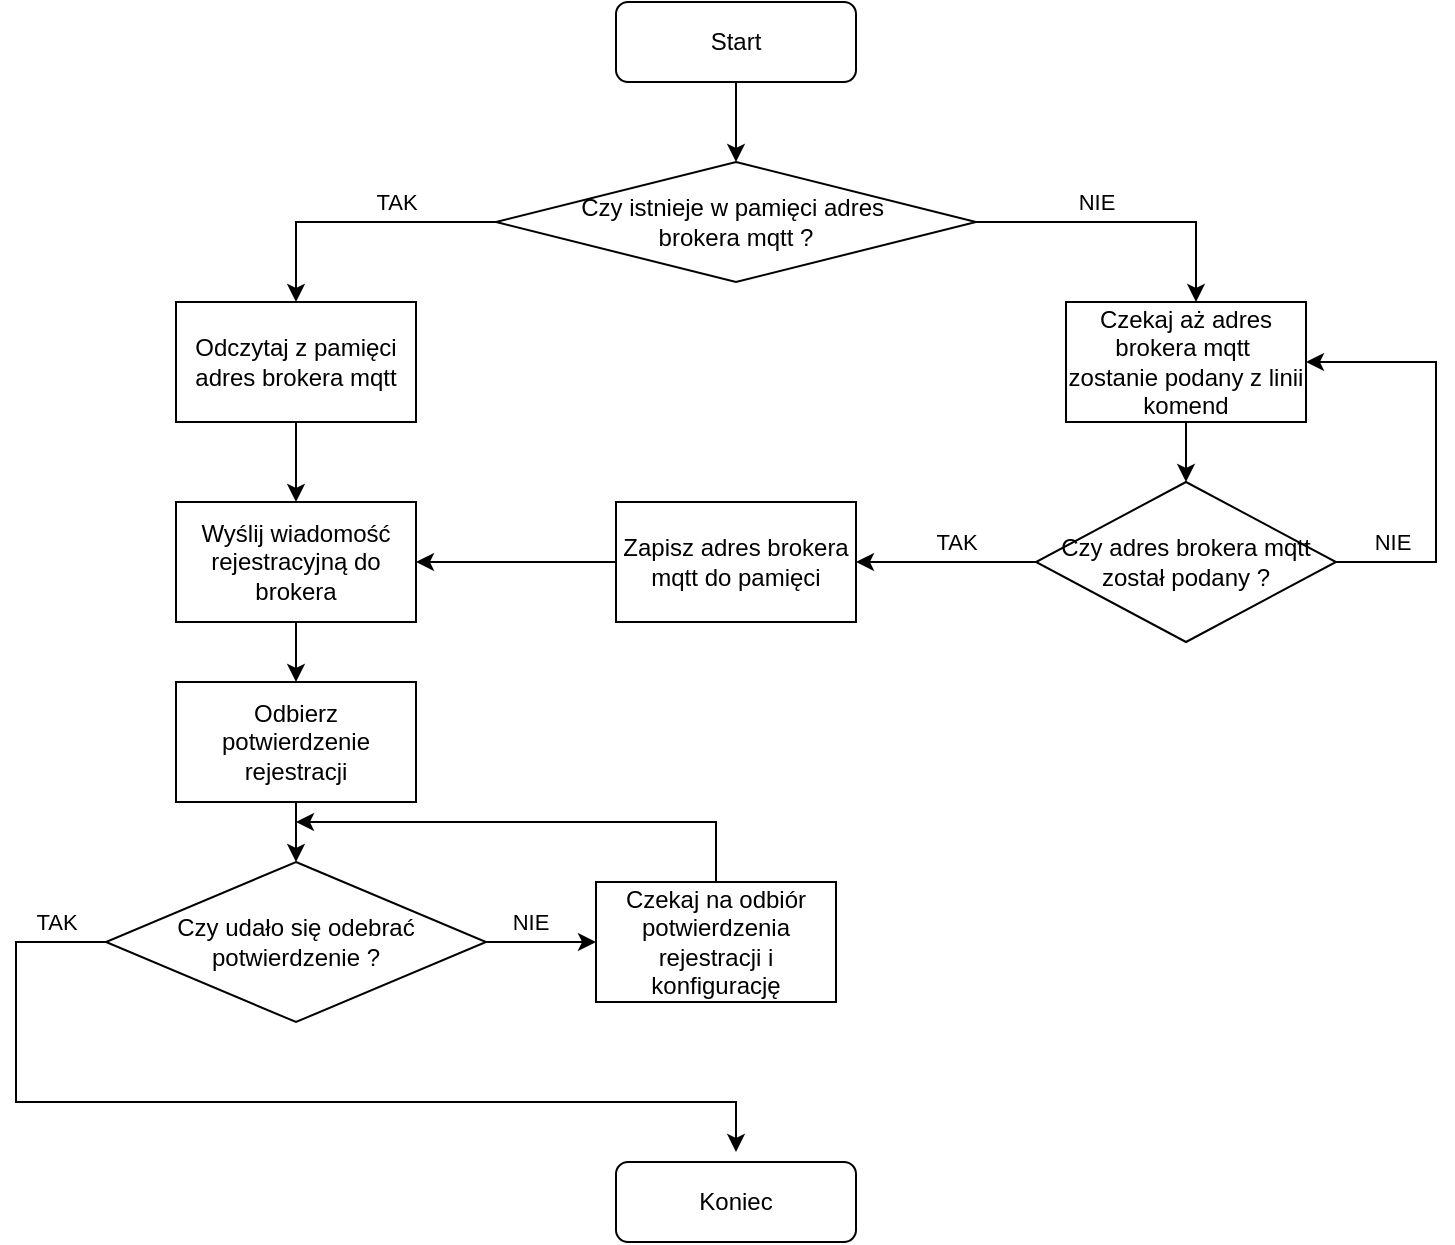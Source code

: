 <mxfile version="22.0.6" type="device">
  <diagram name="Strona-1" id="L2zGgZMxfNUCEwxoAOVo">
    <mxGraphModel dx="1434" dy="754" grid="1" gridSize="10" guides="1" tooltips="1" connect="1" arrows="1" fold="1" page="1" pageScale="1" pageWidth="827" pageHeight="1169" math="0" shadow="0">
      <root>
        <mxCell id="0" />
        <mxCell id="1" parent="0" />
        <mxCell id="C15Zb8pdTo_JvkE94Wgz-1" value="&lt;div&gt;Start&lt;/div&gt;" style="rounded=1;whiteSpace=wrap;html=1;" parent="1" vertex="1">
          <mxGeometry x="380" y="10" width="120" height="40" as="geometry" />
        </mxCell>
        <mxCell id="C15Zb8pdTo_JvkE94Wgz-2" value="&lt;div&gt;Czy istnieje w pamięci adres&amp;nbsp;&lt;/div&gt;&lt;div&gt;brokera mqtt ?&lt;/div&gt;" style="rhombus;whiteSpace=wrap;html=1;" parent="1" vertex="1">
          <mxGeometry x="320" y="90" width="240" height="60" as="geometry" />
        </mxCell>
        <mxCell id="C15Zb8pdTo_JvkE94Wgz-3" value="&lt;div&gt;Czekaj aż adres brokera mqtt&amp;nbsp;&lt;/div&gt;&lt;div&gt;zostanie podany z linii komend&lt;br&gt;&lt;/div&gt;" style="rounded=0;whiteSpace=wrap;html=1;" parent="1" vertex="1">
          <mxGeometry x="605" y="160" width="120" height="60" as="geometry" />
        </mxCell>
        <mxCell id="C15Zb8pdTo_JvkE94Wgz-4" value="Odczytaj z pamięci adres brokera mqtt" style="rounded=0;whiteSpace=wrap;html=1;" parent="1" vertex="1">
          <mxGeometry x="160" y="160" width="120" height="60" as="geometry" />
        </mxCell>
        <mxCell id="C15Zb8pdTo_JvkE94Wgz-5" value="Wyślij wiadomość rejestracyjną do brokera" style="rounded=0;whiteSpace=wrap;html=1;" parent="1" vertex="1">
          <mxGeometry x="160" y="260" width="120" height="60" as="geometry" />
        </mxCell>
        <mxCell id="C15Zb8pdTo_JvkE94Wgz-6" value="Czy udało się odebrać potwierdzenie ?" style="rhombus;whiteSpace=wrap;html=1;" parent="1" vertex="1">
          <mxGeometry x="125" y="440" width="190" height="80" as="geometry" />
        </mxCell>
        <mxCell id="C15Zb8pdTo_JvkE94Wgz-9" value="" style="endArrow=classic;html=1;rounded=0;entryX=0.5;entryY=0;entryDx=0;entryDy=0;exitX=0.5;exitY=1;exitDx=0;exitDy=0;" parent="1" source="C15Zb8pdTo_JvkE94Wgz-1" target="C15Zb8pdTo_JvkE94Wgz-2" edge="1">
          <mxGeometry width="50" height="50" relative="1" as="geometry">
            <mxPoint x="440" y="70" as="sourcePoint" />
            <mxPoint x="530" y="60" as="targetPoint" />
          </mxGeometry>
        </mxCell>
        <mxCell id="C15Zb8pdTo_JvkE94Wgz-10" value="" style="endArrow=classic;html=1;rounded=0;" parent="1" edge="1">
          <mxGeometry width="50" height="50" relative="1" as="geometry">
            <mxPoint x="560" y="120" as="sourcePoint" />
            <mxPoint x="670" y="160" as="targetPoint" />
            <Array as="points">
              <mxPoint x="670" y="120" />
            </Array>
          </mxGeometry>
        </mxCell>
        <mxCell id="FOjYMSDHVNy18JVigjo--1" value="&lt;div&gt;NIE&lt;/div&gt;" style="edgeLabel;html=1;align=center;verticalAlign=middle;resizable=0;points=[];" parent="C15Zb8pdTo_JvkE94Wgz-10" vertex="1" connectable="0">
          <mxGeometry x="-0.587" y="1" relative="1" as="geometry">
            <mxPoint x="29" y="-9" as="offset" />
          </mxGeometry>
        </mxCell>
        <mxCell id="FOjYMSDHVNy18JVigjo--2" value="Odbierz potwierdzenie rejestracji" style="rounded=0;whiteSpace=wrap;html=1;" parent="1" vertex="1">
          <mxGeometry x="160" y="350" width="120" height="60" as="geometry" />
        </mxCell>
        <mxCell id="FOjYMSDHVNy18JVigjo--3" value="Czy adres brokera mqtt został podany ?" style="rhombus;whiteSpace=wrap;html=1;" parent="1" vertex="1">
          <mxGeometry x="590" y="250" width="150" height="80" as="geometry" />
        </mxCell>
        <mxCell id="FOjYMSDHVNy18JVigjo--4" value="" style="endArrow=classic;html=1;rounded=0;entryX=1;entryY=0.5;entryDx=0;entryDy=0;" parent="1" target="C15Zb8pdTo_JvkE94Wgz-3" edge="1">
          <mxGeometry width="50" height="50" relative="1" as="geometry">
            <mxPoint x="740" y="290" as="sourcePoint" />
            <mxPoint x="790" y="240" as="targetPoint" />
            <Array as="points">
              <mxPoint x="790" y="290" />
              <mxPoint x="790" y="190" />
            </Array>
          </mxGeometry>
        </mxCell>
        <mxCell id="FOjYMSDHVNy18JVigjo--7" value="&lt;div&gt;NIE&lt;/div&gt;" style="edgeLabel;html=1;align=center;verticalAlign=middle;resizable=0;points=[];" parent="FOjYMSDHVNy18JVigjo--4" vertex="1" connectable="0">
          <mxGeometry x="-0.746" y="-1" relative="1" as="geometry">
            <mxPoint y="-11" as="offset" />
          </mxGeometry>
        </mxCell>
        <mxCell id="FOjYMSDHVNy18JVigjo--8" value="" style="endArrow=classic;html=1;rounded=0;exitX=0;exitY=0.5;exitDx=0;exitDy=0;entryX=0.5;entryY=0;entryDx=0;entryDy=0;" parent="1" source="C15Zb8pdTo_JvkE94Wgz-2" target="C15Zb8pdTo_JvkE94Wgz-4" edge="1">
          <mxGeometry width="50" height="50" relative="1" as="geometry">
            <mxPoint x="210" y="110" as="sourcePoint" />
            <mxPoint x="260" y="60" as="targetPoint" />
            <Array as="points">
              <mxPoint x="220" y="120" />
            </Array>
          </mxGeometry>
        </mxCell>
        <mxCell id="FOjYMSDHVNy18JVigjo--9" value="TAK" style="edgeLabel;html=1;align=center;verticalAlign=middle;resizable=0;points=[];" parent="FOjYMSDHVNy18JVigjo--8" vertex="1" connectable="0">
          <mxGeometry x="-0.286" y="-2" relative="1" as="geometry">
            <mxPoint y="-8" as="offset" />
          </mxGeometry>
        </mxCell>
        <mxCell id="FOjYMSDHVNy18JVigjo--10" value="" style="endArrow=classic;html=1;rounded=0;exitX=0.5;exitY=1;exitDx=0;exitDy=0;" parent="1" source="C15Zb8pdTo_JvkE94Wgz-4" target="C15Zb8pdTo_JvkE94Wgz-5" edge="1">
          <mxGeometry width="50" height="50" relative="1" as="geometry">
            <mxPoint x="390" y="390" as="sourcePoint" />
            <mxPoint x="440" y="340" as="targetPoint" />
          </mxGeometry>
        </mxCell>
        <mxCell id="FOjYMSDHVNy18JVigjo--11" value="" style="endArrow=classic;html=1;rounded=0;exitX=0.5;exitY=1;exitDx=0;exitDy=0;" parent="1" source="C15Zb8pdTo_JvkE94Wgz-5" target="FOjYMSDHVNy18JVigjo--2" edge="1">
          <mxGeometry width="50" height="50" relative="1" as="geometry">
            <mxPoint x="390" y="390" as="sourcePoint" />
            <mxPoint x="440" y="340" as="targetPoint" />
          </mxGeometry>
        </mxCell>
        <mxCell id="FOjYMSDHVNy18JVigjo--12" value="" style="endArrow=classic;html=1;rounded=0;exitX=0.5;exitY=1;exitDx=0;exitDy=0;entryX=0.5;entryY=0;entryDx=0;entryDy=0;" parent="1" source="FOjYMSDHVNy18JVigjo--2" target="C15Zb8pdTo_JvkE94Wgz-6" edge="1">
          <mxGeometry width="50" height="50" relative="1" as="geometry">
            <mxPoint x="390" y="390" as="sourcePoint" />
            <mxPoint x="440" y="340" as="targetPoint" />
          </mxGeometry>
        </mxCell>
        <mxCell id="FOjYMSDHVNy18JVigjo--13" value="Czekaj na odbiór potwierdzenia rejestracji i konfigurację" style="rounded=0;whiteSpace=wrap;html=1;" parent="1" vertex="1">
          <mxGeometry x="370" y="450" width="120" height="60" as="geometry" />
        </mxCell>
        <mxCell id="FOjYMSDHVNy18JVigjo--14" value="" style="endArrow=classic;html=1;rounded=0;entryX=0;entryY=0.5;entryDx=0;entryDy=0;exitX=1;exitY=0.5;exitDx=0;exitDy=0;" parent="1" source="C15Zb8pdTo_JvkE94Wgz-6" target="FOjYMSDHVNy18JVigjo--13" edge="1">
          <mxGeometry width="50" height="50" relative="1" as="geometry">
            <mxPoint x="320" y="480" as="sourcePoint" />
            <mxPoint x="440" y="340" as="targetPoint" />
          </mxGeometry>
        </mxCell>
        <mxCell id="FOjYMSDHVNy18JVigjo--15" value="NIE" style="edgeLabel;html=1;align=center;verticalAlign=middle;resizable=0;points=[];" parent="FOjYMSDHVNy18JVigjo--14" vertex="1" connectable="0">
          <mxGeometry x="-0.32" y="-2" relative="1" as="geometry">
            <mxPoint x="3" y="-12" as="offset" />
          </mxGeometry>
        </mxCell>
        <mxCell id="FOjYMSDHVNy18JVigjo--16" value="" style="endArrow=classic;html=1;rounded=0;exitX=0.5;exitY=0;exitDx=0;exitDy=0;" parent="1" source="FOjYMSDHVNy18JVigjo--13" edge="1">
          <mxGeometry width="50" height="50" relative="1" as="geometry">
            <mxPoint x="510" y="490" as="sourcePoint" />
            <mxPoint x="220" y="420" as="targetPoint" />
            <Array as="points">
              <mxPoint x="430" y="420" />
            </Array>
          </mxGeometry>
        </mxCell>
        <mxCell id="FOjYMSDHVNy18JVigjo--19" value="" style="endArrow=classic;html=1;rounded=0;exitX=0;exitY=0.5;exitDx=0;exitDy=0;entryX=0.5;entryY=0;entryDx=0;entryDy=0;" parent="1" source="C15Zb8pdTo_JvkE94Wgz-6" edge="1">
          <mxGeometry width="50" height="50" relative="1" as="geometry">
            <mxPoint x="160" y="620" as="sourcePoint" />
            <mxPoint x="440" y="585" as="targetPoint" />
            <Array as="points">
              <mxPoint x="80" y="480" />
              <mxPoint x="80" y="560" />
              <mxPoint x="440" y="560" />
            </Array>
          </mxGeometry>
        </mxCell>
        <mxCell id="FOjYMSDHVNy18JVigjo--21" value="TAK" style="edgeLabel;html=1;align=center;verticalAlign=middle;resizable=0;points=[];" parent="FOjYMSDHVNy18JVigjo--19" vertex="1" connectable="0">
          <mxGeometry x="-0.902" y="1" relative="1" as="geometry">
            <mxPoint y="-11" as="offset" />
          </mxGeometry>
        </mxCell>
        <mxCell id="FOjYMSDHVNy18JVigjo--22" value="" style="endArrow=classic;html=1;rounded=0;exitX=0.5;exitY=1;exitDx=0;exitDy=0;entryX=0.5;entryY=0;entryDx=0;entryDy=0;" parent="1" source="C15Zb8pdTo_JvkE94Wgz-3" target="FOjYMSDHVNy18JVigjo--3" edge="1">
          <mxGeometry width="50" height="50" relative="1" as="geometry">
            <mxPoint x="510" y="215" as="sourcePoint" />
            <mxPoint x="560" y="165" as="targetPoint" />
          </mxGeometry>
        </mxCell>
        <mxCell id="XHMVQZ0w16gQuZlaZIO_-1" value="Koniec" style="rounded=1;whiteSpace=wrap;html=1;" parent="1" vertex="1">
          <mxGeometry x="380" y="590" width="120" height="40" as="geometry" />
        </mxCell>
        <mxCell id="LTiWmHM4LFdy14l89v_R-1" value="Zapisz adres brokera mqtt do pamięci" style="rounded=0;whiteSpace=wrap;html=1;" vertex="1" parent="1">
          <mxGeometry x="380" y="260" width="120" height="60" as="geometry" />
        </mxCell>
        <mxCell id="LTiWmHM4LFdy14l89v_R-2" value="" style="endArrow=classic;html=1;rounded=0;exitX=0;exitY=0.5;exitDx=0;exitDy=0;entryX=1;entryY=0.5;entryDx=0;entryDy=0;" edge="1" parent="1" source="FOjYMSDHVNy18JVigjo--3" target="LTiWmHM4LFdy14l89v_R-1">
          <mxGeometry width="50" height="50" relative="1" as="geometry">
            <mxPoint x="520" y="380" as="sourcePoint" />
            <mxPoint x="530" y="280" as="targetPoint" />
          </mxGeometry>
        </mxCell>
        <mxCell id="LTiWmHM4LFdy14l89v_R-3" value="TAK" style="edgeLabel;html=1;align=center;verticalAlign=middle;resizable=0;points=[];" vertex="1" connectable="0" parent="LTiWmHM4LFdy14l89v_R-2">
          <mxGeometry x="-0.333" relative="1" as="geometry">
            <mxPoint x="-10" y="-10" as="offset" />
          </mxGeometry>
        </mxCell>
        <mxCell id="LTiWmHM4LFdy14l89v_R-4" value="" style="endArrow=classic;html=1;rounded=0;entryX=1;entryY=0.5;entryDx=0;entryDy=0;exitX=0;exitY=0.5;exitDx=0;exitDy=0;" edge="1" parent="1" source="LTiWmHM4LFdy14l89v_R-1" target="C15Zb8pdTo_JvkE94Wgz-5">
          <mxGeometry width="50" height="50" relative="1" as="geometry">
            <mxPoint x="330" y="370" as="sourcePoint" />
            <mxPoint x="380" y="320" as="targetPoint" />
          </mxGeometry>
        </mxCell>
      </root>
    </mxGraphModel>
  </diagram>
</mxfile>
